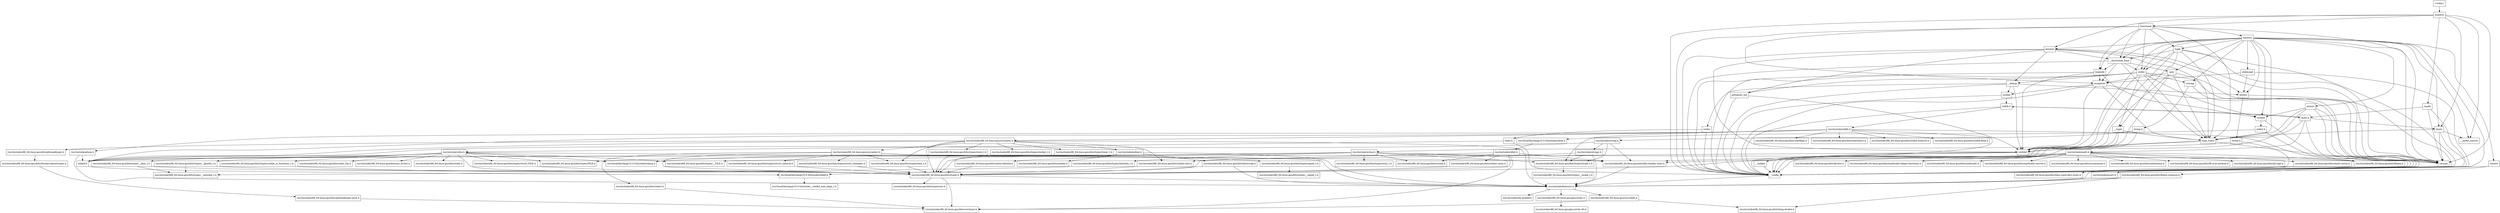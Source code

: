 digraph "dependencies" {
  header_0 [ shape="box", label="\<stdin\>" ];
  header_1 [ shape="box", label="numeric" ];
  header_100 [ shape="box", label="/usr/include/x86_64-linux-gnu/bits/types/cookie_io_functions_t.h" ];
  header_101 [ shape="box", label="/usr/include/x86_64-linux-gnu/bits/stdio_lim.h" ];
  header_102 [ shape="box", label="/usr/include/x86_64-linux-gnu/bits/sys_errlist.h" ];
  header_103 [ shape="box", label="/usr/include/x86_64-linux-gnu/bits/stdio.h" ];
  header_104 [ shape="box", label="functional" ];
  header_105 [ shape="box", label="memory" ];
  header_106 [ shape="box", label="tuple" ];
  header_107 [ shape="box", label="stdexcept" ];
  header_108 [ shape="box", label="cassert" ];
  header_109 [ shape="box", label="/usr/include/assert.h" ];
  header_11 [ shape="box", label="iterator" ];
  header_110 [ shape="box", label="atomic" ];
  header_111 [ shape="box", label="cmath" ];
  header_12 [ shape="box", label="iosfwd" ];
  header_13 [ shape="box", label="wchar.h" ];
  header_14 [ shape="box", label="/usr/include/wchar.h" ];
  header_15 [ shape="box", label="/usr/include/x86_64-linux-gnu/bits/libc-header-start.h" ];
  header_16 [ shape="box", label="/usr/include/x86_64-linux-gnu/bits/floatn.h" ];
  header_17 [ shape="box", label="/usr/include/x86_64-linux-gnu/bits/floatn-common.h" ];
  header_18 [ shape="box", label="stddef.h" ];
  header_19 [ shape="box", label="/usr/local/lib/clang/10.0.0/include/stddef.h" ];
  header_2 [ shape="box", label="__config" ];
  header_20 [ shape="box", label="/usr/local/lib/clang/10.0.0/include/stdarg.h" ];
  header_21 [ shape="box", label="/usr/include/x86_64-linux-gnu/bits/wchar.h" ];
  header_22 [ shape="box", label="/usr/include/x86_64-linux-gnu/bits/types/wint_t.h" ];
  header_23 [ shape="box", label="/usr/include/x86_64-linux-gnu/bits/types/mbstate_t.h" ];
  header_24 [ shape="box", label="/usr/include/x86_64-linux-gnu/bits/types/__mbstate_t.h" ];
  header_25 [ shape="box", label="/usr/include/x86_64-linux-gnu/bits/types/__FILE.h" ];
  header_26 [ shape="box", label="/usr/include/x86_64-linux-gnu/bits/types/FILE.h" ];
  header_27 [ shape="box", label="/usr/include/x86_64-linux-gnu/bits/types/locale_t.h" ];
  header_28 [ shape="box", label="/usr/include/x86_64-linux-gnu/bits/types/__locale_t.h" ];
  header_29 [ shape="box", label="__functional_base" ];
  header_3 [ shape="box", label="/usr/include/features.h" ];
  header_30 [ shape="box", label="type_traits" ];
  header_31 [ shape="box", label="cstddef" ];
  header_32 [ shape="box", label="version" ];
  header_33 [ shape="box", label="/usr/local/lib/clang/10.0.0/include/__stddef_max_align_t.h" ];
  header_34 [ shape="box", label="__nullptr" ];
  header_35 [ shape="box", label="typeinfo" ];
  header_36 [ shape="box", label="exception" ];
  header_37 [ shape="box", label="cstdlib" ];
  header_38 [ shape="box", label="stdlib.h" ];
  header_39 [ shape="box", label="/usr/include/stdlib.h" ];
  header_4 [ shape="box", label="/usr/include/stdc-predef.h" ];
  header_40 [ shape="box", label="/usr/include/x86_64-linux-gnu/bits/waitflags.h" ];
  header_41 [ shape="box", label="/usr/include/x86_64-linux-gnu/bits/waitstatus.h" ];
  header_42 [ shape="box", label="/usr/include/x86_64-linux-gnu/sys/types.h" ];
  header_43 [ shape="box", label="/usr/include/x86_64-linux-gnu/bits/types.h" ];
  header_44 [ shape="box", label="/usr/include/x86_64-linux-gnu/bits/typesizes.h" ];
  header_45 [ shape="box", label="/usr/include/x86_64-linux-gnu/bits/types/clock_t.h" ];
  header_46 [ shape="box", label="/usr/include/x86_64-linux-gnu/bits/types/clockid_t.h" ];
  header_47 [ shape="box", label="/usr/include/x86_64-linux-gnu/bits/types/time_t.h" ];
  header_48 [ shape="box", label="/usr/include/x86_64-linux-gnu/bits/types/timer_t.h" ];
  header_49 [ shape="box", label="/usr/include/x86_64-linux-gnu/bits/stdint-intn.h" ];
  header_5 [ shape="box", label="/usr/include/x86_64-linux-gnu/sys/cdefs.h" ];
  header_50 [ shape="box", label="/usr/include/endian.h" ];
  header_51 [ shape="box", label="/usr/include/x86_64-linux-gnu/bits/endian.h" ];
  header_52 [ shape="box", label="/usr/include/x86_64-linux-gnu/bits/byteswap.h" ];
  header_53 [ shape="box", label="/usr/include/x86_64-linux-gnu/bits/uintn-identity.h" ];
  header_54 [ shape="box", label="/usr/include/x86_64-linux-gnu/sys/select.h" ];
  header_55 [ shape="box", label="/usr/include/x86_64-linux-gnu/bits/select.h" ];
  header_56 [ shape="box", label="/usr/include/x86_64-linux-gnu/bits/types/sigset_t.h" ];
  header_57 [ shape="box", label="/usr/include/x86_64-linux-gnu/bits/types/__sigset_t.h" ];
  header_58 [ shape="box", label="/usr/include/x86_64-linux-gnu/bits/types/struct_timeval.h" ];
  header_59 [ shape="box", label="/usr/include/x86_64-linux-gnu/bits/types/struct_timespec.h" ];
  header_6 [ shape="box", label="/usr/include/x86_64-linux-gnu/bits/wordsize.h" ];
  header_60 [ shape="box", label="/usr/include/x86_64-linux-gnu/bits/pthreadtypes.h" ];
  header_61 [ shape="box", label="/usr/include/x86_64-linux-gnu/bits/thread-shared-types.h" ];
  header_62 [ shape="box", label="/usr/include/x86_64-linux-gnu/bits/pthreadtypes-arch.h" ];
  header_63 [ shape="box", label="/usr/include/alloca.h" ];
  header_64 [ shape="box", label="/usr/include/x86_64-linux-gnu/bits/stdlib-bsearch.h" ];
  header_65 [ shape="box", label="/usr/include/x86_64-linux-gnu/bits/stdlib-float.h" ];
  header_66 [ shape="box", label="math.h" ];
  header_67 [ shape="box", label="/usr/include/math.h" ];
  header_68 [ shape="box", label="/usr/include/x86_64-linux-gnu/bits/math-vector.h" ];
  header_69 [ shape="box", label="/usr/include/x86_64-linux-gnu/bits/libm-simd-decl-stubs.h" ];
  header_7 [ shape="box", label="/usr/include/x86_64-linux-gnu/bits/long-double.h" ];
  header_70 [ shape="box", label="/usr/include/x86_64-linux-gnu/bits/flt-eval-method.h" ];
  header_71 [ shape="box", label="/usr/include/x86_64-linux-gnu/bits/fp-logb.h" ];
  header_72 [ shape="box", label="/usr/include/x86_64-linux-gnu/bits/fp-fast.h" ];
  header_73 [ shape="box", label="/usr/include/x86_64-linux-gnu/bits/mathcalls-helper-functions.h" ];
  header_74 [ shape="box", label="/usr/include/x86_64-linux-gnu/bits/mathcalls.h" ];
  header_75 [ shape="box", label="/usr/include/x86_64-linux-gnu/bits/mathcalls-narrow.h" ];
  header_76 [ shape="box", label="/usr/include/x86_64-linux-gnu/bits/iscanonical.h" ];
  header_77 [ shape="box", label="/usr/include/x86_64-linux-gnu/bits/mathinline.h" ];
  header_78 [ shape="box", label="limits" ];
  header_79 [ shape="box", label="__undef_macros" ];
  header_8 [ shape="box", label="/usr/include/x86_64-linux-gnu/gnu/stubs.h" ];
  header_80 [ shape="box", label="cstdint" ];
  header_81 [ shape="box", label="stdint.h" ];
  header_82 [ shape="box", label="/usr/local/lib/clang/10.0.0/include/stdint.h" ];
  header_83 [ shape="box", label="/usr/include/stdint.h" ];
  header_84 [ shape="box", label="/usr/include/x86_64-linux-gnu/bits/stdint-uintn.h" ];
  header_85 [ shape="box", label="new" ];
  header_86 [ shape="box", label="utility" ];
  header_87 [ shape="box", label="__tuple" ];
  header_88 [ shape="box", label="initializer_list" ];
  header_89 [ shape="box", label="cstring" ];
  header_9 [ shape="box", label="/usr/include/x86_64-linux-gnu/gnu/stubs-64.h" ];
  header_90 [ shape="box", label="string.h" ];
  header_91 [ shape="box", label="/usr/include/string.h" ];
  header_92 [ shape="box", label="/usr/include/strings.h" ];
  header_93 [ shape="box", label="__debug" ];
  header_94 [ shape="box", label="cstdio" ];
  header_95 [ shape="box", label="stdio.h" ];
  header_96 [ shape="box", label="/usr/include/stdio.h" ];
  header_97 [ shape="box", label="/usr/include/x86_64-linux-gnu/bits/types/__fpos_t.h" ];
  header_98 [ shape="box", label="/usr/include/x86_64-linux-gnu/bits/types/__fpos64_t.h" ];
  header_99 [ shape="box", label="/usr/include/x86_64-linux-gnu/bits/types/struct_FILE.h" ];
  header_61 -> header_62;
  header_60 -> header_61;
  header_63 -> header_18;
  header_63 -> header_3;
  header_62 -> header_6;
  header_67 -> header_15;
  header_67 -> header_16;
  header_67 -> header_76;
  header_67 -> header_72;
  header_67 -> header_73;
  header_67 -> header_70;
  header_67 -> header_71;
  header_67 -> header_43;
  header_67 -> header_77;
  header_67 -> header_74;
  header_67 -> header_75;
  header_67 -> header_68;
  header_66 -> header_78;
  header_66 -> header_30;
  header_66 -> header_2;
  header_66 -> header_67;
  header_66 -> header_38;
  header_68 -> header_69;
  header_78 -> header_32;
  header_78 -> header_79;
  header_78 -> header_2;
  header_78 -> header_30;
  header_110 -> header_32;
  header_110 -> header_80;
  header_110 -> header_2;
  header_110 -> header_30;
  header_110 -> header_31;
  header_111 -> header_32;
  header_111 -> header_2;
  header_111 -> header_66;
  header_47 -> header_43;
  header_46 -> header_43;
  header_45 -> header_43;
  header_43 -> header_6;
  header_43 -> header_44;
  header_43 -> header_3;
  header_42 -> header_60;
  header_42 -> header_50;
  header_42 -> header_54;
  header_42 -> header_18;
  header_42 -> header_47;
  header_42 -> header_46;
  header_42 -> header_45;
  header_42 -> header_43;
  header_42 -> header_3;
  header_42 -> header_49;
  header_42 -> header_48;
  header_105 -> header_79;
  header_105 -> header_106;
  header_105 -> header_29;
  header_105 -> header_11;
  header_105 -> header_12;
  header_105 -> header_35;
  header_105 -> header_32;
  header_105 -> header_30;
  header_105 -> header_31;
  header_105 -> header_89;
  header_105 -> header_2;
  header_105 -> header_108;
  header_105 -> header_107;
  header_105 -> header_78;
  header_105 -> header_80;
  header_105 -> header_110;
  header_105 -> header_86;
  header_105 -> header_85;
  header_104 -> header_29;
  header_104 -> header_36;
  header_104 -> header_35;
  header_104 -> header_32;
  header_104 -> header_30;
  header_104 -> header_2;
  header_104 -> header_105;
  header_104 -> header_106;
  header_104 -> header_86;
  header_107 -> header_36;
  header_107 -> header_2;
  header_107 -> header_12;
  header_106 -> header_29;
  header_106 -> header_32;
  header_106 -> header_30;
  header_106 -> header_31;
  header_106 -> header_2;
  header_106 -> header_87;
  header_106 -> header_86;
  header_100 -> header_43;
  header_49 -> header_43;
  header_48 -> header_43;
  header_5 -> header_6;
  header_5 -> header_7;
  header_2 -> header_3;
  header_3 -> header_4;
  header_3 -> header_5;
  header_3 -> header_8;
  header_0 -> header_1;
  header_1 -> header_11;
  header_1 -> header_32;
  header_1 -> header_2;
  header_1 -> header_104;
  header_1 -> header_78;
  header_1 -> header_79;
  header_1 -> header_111;
  header_8 -> header_9;
  header_58 -> header_43;
  header_59 -> header_43;
  header_50 -> header_51;
  header_50 -> header_52;
  header_50 -> header_53;
  header_50 -> header_3;
  header_52 -> header_43;
  header_52 -> header_3;
  header_53 -> header_43;
  header_54 -> header_58;
  header_54 -> header_59;
  header_54 -> header_55;
  header_54 -> header_56;
  header_54 -> header_47;
  header_54 -> header_43;
  header_54 -> header_3;
  header_55 -> header_6;
  header_56 -> header_57;
  header_29 -> header_36;
  header_29 -> header_35;
  header_29 -> header_30;
  header_29 -> header_2;
  header_29 -> header_86;
  header_29 -> header_85;
  header_27 -> header_28;
  header_23 -> header_24;
  header_38 -> header_66;
  header_38 -> header_2;
  header_38 -> header_39;
  header_39 -> header_15;
  header_39 -> header_16;
  header_39 -> header_27;
  header_39 -> header_18;
  header_39 -> header_63;
  header_39 -> header_65;
  header_39 -> header_42;
  header_39 -> header_41;
  header_39 -> header_40;
  header_39 -> header_64;
  header_36 -> header_32;
  header_36 -> header_37;
  header_36 -> header_2;
  header_36 -> header_30;
  header_36 -> header_31;
  header_37 -> header_2;
  header_37 -> header_38;
  header_34 -> header_2;
  header_35 -> header_36;
  header_35 -> header_80;
  header_35 -> header_2;
  header_35 -> header_31;
  header_32 -> header_2;
  header_30 -> header_32;
  header_30 -> header_2;
  header_30 -> header_31;
  header_31 -> header_32;
  header_31 -> header_34;
  header_31 -> header_2;
  header_31 -> header_19;
  header_109 -> header_3;
  header_108 -> header_109;
  header_108 -> header_2;
  header_89 -> header_90;
  header_89 -> header_2;
  header_88 -> header_2;
  header_88 -> header_31;
  header_83 -> header_15;
  header_83 -> header_21;
  header_83 -> header_6;
  header_83 -> header_43;
  header_83 -> header_49;
  header_83 -> header_84;
  header_82 -> header_83;
  header_81 -> header_82;
  header_81 -> header_2;
  header_80 -> header_81;
  header_80 -> header_2;
  header_87 -> header_2;
  header_87 -> header_30;
  header_87 -> header_31;
  header_86 -> header_32;
  header_86 -> header_30;
  header_86 -> header_31;
  header_86 -> header_89;
  header_86 -> header_88;
  header_86 -> header_2;
  header_86 -> header_80;
  header_86 -> header_87;
  header_86 -> header_93;
  header_85 -> header_36;
  header_85 -> header_32;
  header_85 -> header_2;
  header_85 -> header_30;
  header_85 -> header_31;
  header_84 -> header_43;
  header_14 -> header_15;
  header_14 -> header_16;
  header_14 -> header_25;
  header_14 -> header_21;
  header_14 -> header_27;
  header_14 -> header_26;
  header_14 -> header_18;
  header_14 -> header_20;
  header_14 -> header_23;
  header_14 -> header_22;
  header_15 -> header_3;
  header_16 -> header_17;
  header_16 -> header_3;
  header_17 -> header_7;
  header_17 -> header_3;
  header_11 -> header_29;
  header_11 -> header_12;
  header_11 -> header_32;
  header_11 -> header_30;
  header_11 -> header_31;
  header_11 -> header_88;
  header_11 -> header_2;
  header_11 -> header_93;
  header_12 -> header_2;
  header_12 -> header_13;
  header_13 -> header_14;
  header_13 -> header_2;
  header_18 -> header_19;
  header_19 -> header_33;
  header_98 -> header_24;
  header_98 -> header_43;
  header_99 -> header_43;
  header_94 -> header_95;
  header_94 -> header_2;
  header_95 -> header_96;
  header_95 -> header_2;
  header_96 -> header_15;
  header_96 -> header_25;
  header_96 -> header_26;
  header_96 -> header_18;
  header_96 -> header_20;
  header_96 -> header_43;
  header_96 -> header_99;
  header_96 -> header_98;
  header_96 -> header_97;
  header_96 -> header_101;
  header_96 -> header_100;
  header_96 -> header_103;
  header_96 -> header_102;
  header_97 -> header_24;
  header_97 -> header_43;
  header_90 -> header_2;
  header_90 -> header_91;
  header_91 -> header_15;
  header_91 -> header_27;
  header_91 -> header_18;
  header_91 -> header_92;
  header_92 -> header_27;
  header_92 -> header_18;
  header_92 -> header_3;
  header_93 -> header_94;
  header_93 -> header_37;
  header_93 -> header_2;
  header_93 -> header_12;
  header_93 -> header_31;
}